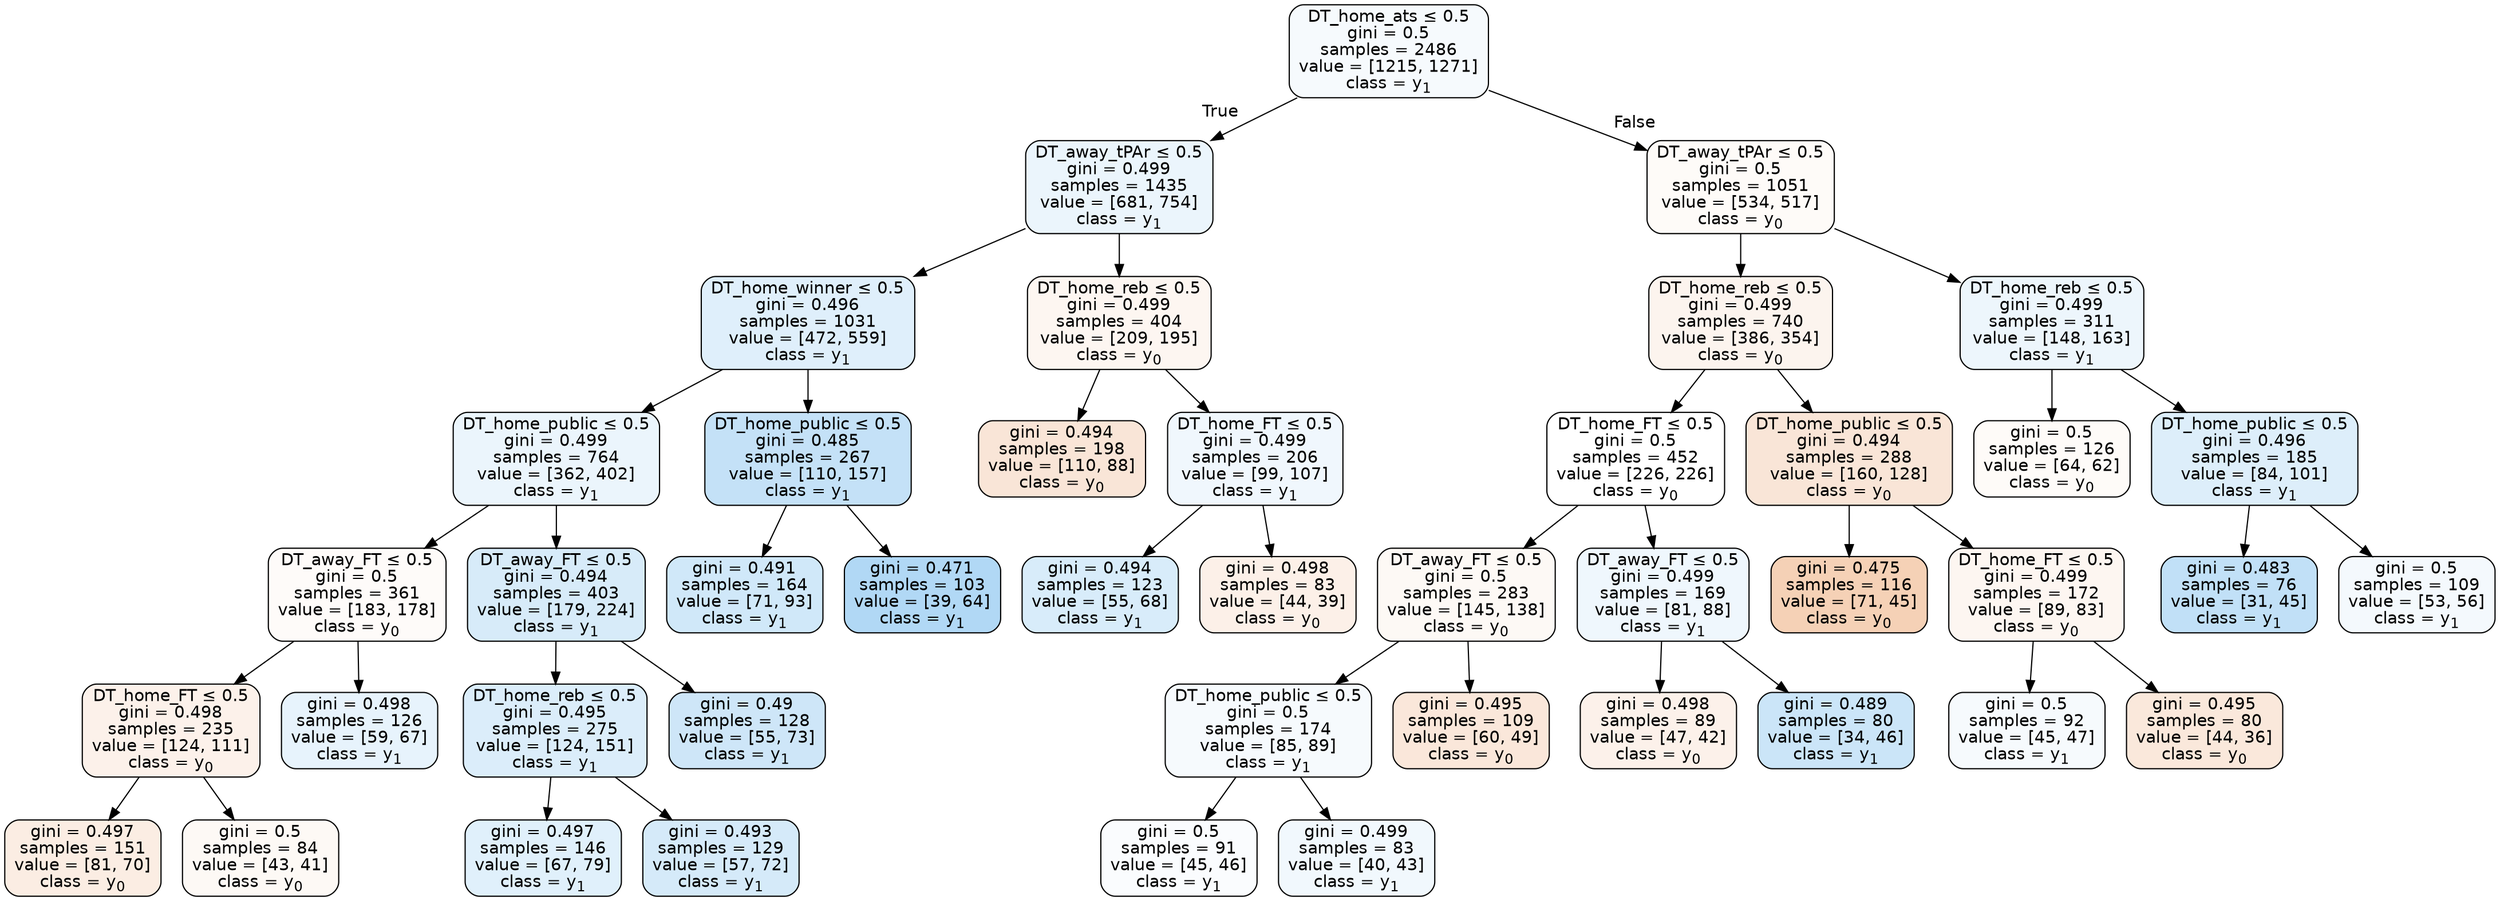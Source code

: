 digraph Tree {
node [shape=box, style="filled, rounded", color="black", fontname=helvetica] ;
edge [fontname=helvetica] ;
0 [label=<DT_home_ats &le; 0.5<br/>gini = 0.5<br/>samples = 2486<br/>value = [1215, 1271]<br/>class = y<SUB>1</SUB>>, fillcolor="#399de50b"] ;
1 [label=<DT_away_tPAr &le; 0.5<br/>gini = 0.499<br/>samples = 1435<br/>value = [681, 754]<br/>class = y<SUB>1</SUB>>, fillcolor="#399de519"] ;
0 -> 1 [labeldistance=2.5, labelangle=45, headlabel="True"] ;
2 [label=<DT_home_winner &le; 0.5<br/>gini = 0.496<br/>samples = 1031<br/>value = [472, 559]<br/>class = y<SUB>1</SUB>>, fillcolor="#399de528"] ;
1 -> 2 ;
3 [label=<DT_home_public &le; 0.5<br/>gini = 0.499<br/>samples = 764<br/>value = [362, 402]<br/>class = y<SUB>1</SUB>>, fillcolor="#399de519"] ;
2 -> 3 ;
4 [label=<DT_away_FT &le; 0.5<br/>gini = 0.5<br/>samples = 361<br/>value = [183, 178]<br/>class = y<SUB>0</SUB>>, fillcolor="#e5813907"] ;
3 -> 4 ;
5 [label=<DT_home_FT &le; 0.5<br/>gini = 0.498<br/>samples = 235<br/>value = [124, 111]<br/>class = y<SUB>0</SUB>>, fillcolor="#e581391b"] ;
4 -> 5 ;
6 [label=<gini = 0.497<br/>samples = 151<br/>value = [81, 70]<br/>class = y<SUB>0</SUB>>, fillcolor="#e5813923"] ;
5 -> 6 ;
7 [label=<gini = 0.5<br/>samples = 84<br/>value = [43, 41]<br/>class = y<SUB>0</SUB>>, fillcolor="#e581390c"] ;
5 -> 7 ;
8 [label=<gini = 0.498<br/>samples = 126<br/>value = [59, 67]<br/>class = y<SUB>1</SUB>>, fillcolor="#399de51e"] ;
4 -> 8 ;
9 [label=<DT_away_FT &le; 0.5<br/>gini = 0.494<br/>samples = 403<br/>value = [179, 224]<br/>class = y<SUB>1</SUB>>, fillcolor="#399de533"] ;
3 -> 9 ;
10 [label=<DT_home_reb &le; 0.5<br/>gini = 0.495<br/>samples = 275<br/>value = [124, 151]<br/>class = y<SUB>1</SUB>>, fillcolor="#399de52e"] ;
9 -> 10 ;
11 [label=<gini = 0.497<br/>samples = 146<br/>value = [67, 79]<br/>class = y<SUB>1</SUB>>, fillcolor="#399de527"] ;
10 -> 11 ;
12 [label=<gini = 0.493<br/>samples = 129<br/>value = [57, 72]<br/>class = y<SUB>1</SUB>>, fillcolor="#399de535"] ;
10 -> 12 ;
13 [label=<gini = 0.49<br/>samples = 128<br/>value = [55, 73]<br/>class = y<SUB>1</SUB>>, fillcolor="#399de53f"] ;
9 -> 13 ;
14 [label=<DT_home_public &le; 0.5<br/>gini = 0.485<br/>samples = 267<br/>value = [110, 157]<br/>class = y<SUB>1</SUB>>, fillcolor="#399de54c"] ;
2 -> 14 ;
15 [label=<gini = 0.491<br/>samples = 164<br/>value = [71, 93]<br/>class = y<SUB>1</SUB>>, fillcolor="#399de53c"] ;
14 -> 15 ;
16 [label=<gini = 0.471<br/>samples = 103<br/>value = [39, 64]<br/>class = y<SUB>1</SUB>>, fillcolor="#399de564"] ;
14 -> 16 ;
17 [label=<DT_home_reb &le; 0.5<br/>gini = 0.499<br/>samples = 404<br/>value = [209, 195]<br/>class = y<SUB>0</SUB>>, fillcolor="#e5813911"] ;
1 -> 17 ;
18 [label=<gini = 0.494<br/>samples = 198<br/>value = [110, 88]<br/>class = y<SUB>0</SUB>>, fillcolor="#e5813933"] ;
17 -> 18 ;
19 [label=<DT_home_FT &le; 0.5<br/>gini = 0.499<br/>samples = 206<br/>value = [99, 107]<br/>class = y<SUB>1</SUB>>, fillcolor="#399de513"] ;
17 -> 19 ;
20 [label=<gini = 0.494<br/>samples = 123<br/>value = [55, 68]<br/>class = y<SUB>1</SUB>>, fillcolor="#399de531"] ;
19 -> 20 ;
21 [label=<gini = 0.498<br/>samples = 83<br/>value = [44, 39]<br/>class = y<SUB>0</SUB>>, fillcolor="#e581391d"] ;
19 -> 21 ;
22 [label=<DT_away_tPAr &le; 0.5<br/>gini = 0.5<br/>samples = 1051<br/>value = [534, 517]<br/>class = y<SUB>0</SUB>>, fillcolor="#e5813908"] ;
0 -> 22 [labeldistance=2.5, labelangle=-45, headlabel="False"] ;
23 [label=<DT_home_reb &le; 0.5<br/>gini = 0.499<br/>samples = 740<br/>value = [386, 354]<br/>class = y<SUB>0</SUB>>, fillcolor="#e5813915"] ;
22 -> 23 ;
24 [label=<DT_home_FT &le; 0.5<br/>gini = 0.5<br/>samples = 452<br/>value = [226, 226]<br/>class = y<SUB>0</SUB>>, fillcolor="#e5813900"] ;
23 -> 24 ;
25 [label=<DT_away_FT &le; 0.5<br/>gini = 0.5<br/>samples = 283<br/>value = [145, 138]<br/>class = y<SUB>0</SUB>>, fillcolor="#e581390c"] ;
24 -> 25 ;
26 [label=<DT_home_public &le; 0.5<br/>gini = 0.5<br/>samples = 174<br/>value = [85, 89]<br/>class = y<SUB>1</SUB>>, fillcolor="#399de50b"] ;
25 -> 26 ;
27 [label=<gini = 0.5<br/>samples = 91<br/>value = [45, 46]<br/>class = y<SUB>1</SUB>>, fillcolor="#399de506"] ;
26 -> 27 ;
28 [label=<gini = 0.499<br/>samples = 83<br/>value = [40, 43]<br/>class = y<SUB>1</SUB>>, fillcolor="#399de512"] ;
26 -> 28 ;
29 [label=<gini = 0.495<br/>samples = 109<br/>value = [60, 49]<br/>class = y<SUB>0</SUB>>, fillcolor="#e581392f"] ;
25 -> 29 ;
30 [label=<DT_away_FT &le; 0.5<br/>gini = 0.499<br/>samples = 169<br/>value = [81, 88]<br/>class = y<SUB>1</SUB>>, fillcolor="#399de514"] ;
24 -> 30 ;
31 [label=<gini = 0.498<br/>samples = 89<br/>value = [47, 42]<br/>class = y<SUB>0</SUB>>, fillcolor="#e581391b"] ;
30 -> 31 ;
32 [label=<gini = 0.489<br/>samples = 80<br/>value = [34, 46]<br/>class = y<SUB>1</SUB>>, fillcolor="#399de543"] ;
30 -> 32 ;
33 [label=<DT_home_public &le; 0.5<br/>gini = 0.494<br/>samples = 288<br/>value = [160, 128]<br/>class = y<SUB>0</SUB>>, fillcolor="#e5813933"] ;
23 -> 33 ;
34 [label=<gini = 0.475<br/>samples = 116<br/>value = [71, 45]<br/>class = y<SUB>0</SUB>>, fillcolor="#e581395d"] ;
33 -> 34 ;
35 [label=<DT_home_FT &le; 0.5<br/>gini = 0.499<br/>samples = 172<br/>value = [89, 83]<br/>class = y<SUB>0</SUB>>, fillcolor="#e5813911"] ;
33 -> 35 ;
36 [label=<gini = 0.5<br/>samples = 92<br/>value = [45, 47]<br/>class = y<SUB>1</SUB>>, fillcolor="#399de50b"] ;
35 -> 36 ;
37 [label=<gini = 0.495<br/>samples = 80<br/>value = [44, 36]<br/>class = y<SUB>0</SUB>>, fillcolor="#e581392e"] ;
35 -> 37 ;
38 [label=<DT_home_reb &le; 0.5<br/>gini = 0.499<br/>samples = 311<br/>value = [148, 163]<br/>class = y<SUB>1</SUB>>, fillcolor="#399de517"] ;
22 -> 38 ;
39 [label=<gini = 0.5<br/>samples = 126<br/>value = [64, 62]<br/>class = y<SUB>0</SUB>>, fillcolor="#e5813908"] ;
38 -> 39 ;
40 [label=<DT_home_public &le; 0.5<br/>gini = 0.496<br/>samples = 185<br/>value = [84, 101]<br/>class = y<SUB>1</SUB>>, fillcolor="#399de52b"] ;
38 -> 40 ;
41 [label=<gini = 0.483<br/>samples = 76<br/>value = [31, 45]<br/>class = y<SUB>1</SUB>>, fillcolor="#399de54f"] ;
40 -> 41 ;
42 [label=<gini = 0.5<br/>samples = 109<br/>value = [53, 56]<br/>class = y<SUB>1</SUB>>, fillcolor="#399de50e"] ;
40 -> 42 ;
}